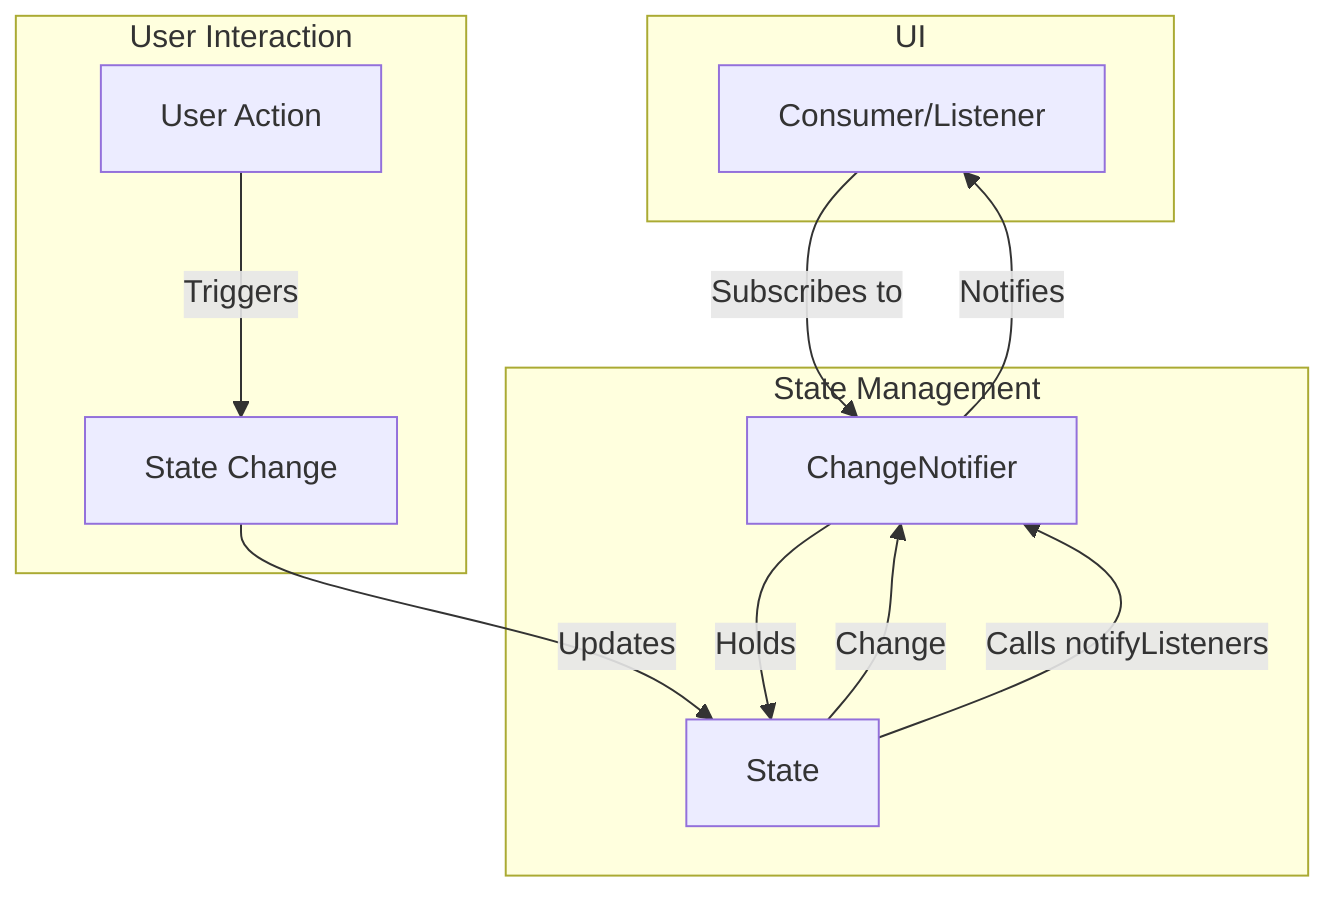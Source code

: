 graph TD
    subgraph UI
        A[Consumer/Listener]
    end
    
    subgraph State Management
        B[ChangeNotifier]
        C[State]
    end

    A -->|Subscribes to| B
    B -->|Holds| C
    C -->|Change| B
    B -->|Notifies| A

    subgraph User Interaction
        D[User Action]
        E[State Change]
    end

    D -->|Triggers| E
    E -->|Updates| C
    C -->|Calls notifyListeners| B